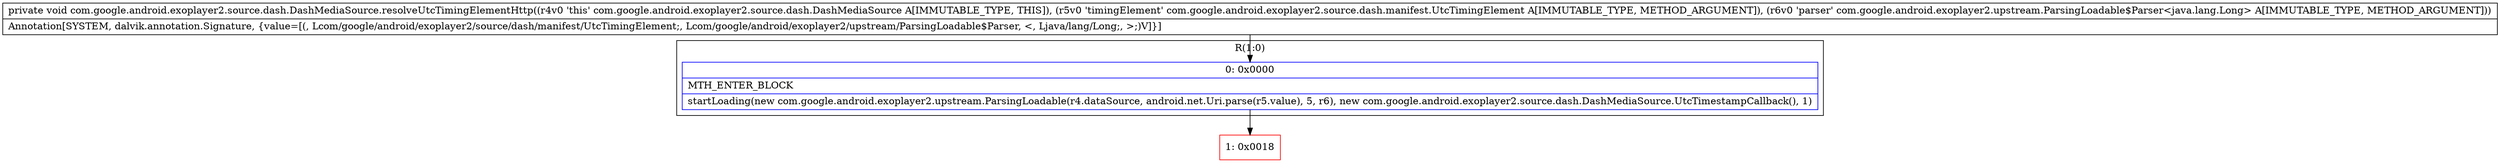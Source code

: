 digraph "CFG forcom.google.android.exoplayer2.source.dash.DashMediaSource.resolveUtcTimingElementHttp(Lcom\/google\/android\/exoplayer2\/source\/dash\/manifest\/UtcTimingElement;Lcom\/google\/android\/exoplayer2\/upstream\/ParsingLoadable$Parser;)V" {
subgraph cluster_Region_107398154 {
label = "R(1:0)";
node [shape=record,color=blue];
Node_0 [shape=record,label="{0\:\ 0x0000|MTH_ENTER_BLOCK\l|startLoading(new com.google.android.exoplayer2.upstream.ParsingLoadable(r4.dataSource, android.net.Uri.parse(r5.value), 5, r6), new com.google.android.exoplayer2.source.dash.DashMediaSource.UtcTimestampCallback(), 1)\l}"];
}
Node_1 [shape=record,color=red,label="{1\:\ 0x0018}"];
MethodNode[shape=record,label="{private void com.google.android.exoplayer2.source.dash.DashMediaSource.resolveUtcTimingElementHttp((r4v0 'this' com.google.android.exoplayer2.source.dash.DashMediaSource A[IMMUTABLE_TYPE, THIS]), (r5v0 'timingElement' com.google.android.exoplayer2.source.dash.manifest.UtcTimingElement A[IMMUTABLE_TYPE, METHOD_ARGUMENT]), (r6v0 'parser' com.google.android.exoplayer2.upstream.ParsingLoadable$Parser\<java.lang.Long\> A[IMMUTABLE_TYPE, METHOD_ARGUMENT]))  | Annotation[SYSTEM, dalvik.annotation.Signature, \{value=[(, Lcom\/google\/android\/exoplayer2\/source\/dash\/manifest\/UtcTimingElement;, Lcom\/google\/android\/exoplayer2\/upstream\/ParsingLoadable$Parser, \<, Ljava\/lang\/Long;, \>;)V]\}]\l}"];
MethodNode -> Node_0;
Node_0 -> Node_1;
}

